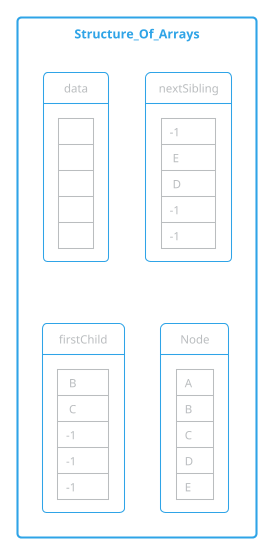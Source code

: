 @startuml
!theme cerulean-outline
package Structure_Of_Arrays <<Rectangle>> {
together {
object data {
|        |
|        |
|        |
|        |
|        |
}
object nextSibling {
| -1          |         
|  E          |         
|  D          |         
| -1          |         
| -1          |         
}
}
together {
object firstChild {
|  B         |
|  C         |
| -1         |
| -1         |
| -1         |
}
object Node {
| A     |
| B     |
| C     |
| D     |
| E     |
}
}
}
@enduml
